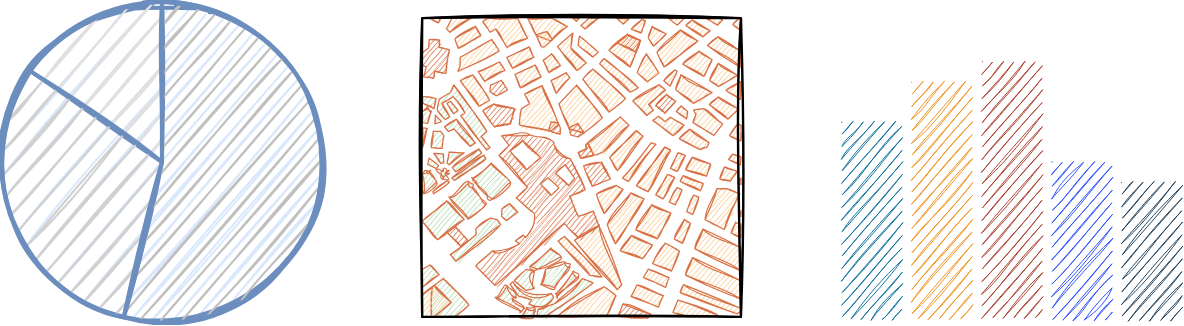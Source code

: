 <mxfile version="20.3.0" type="device"><diagram id="V0HfcqDiFWxRNufnwspw" name="Seite-1"><mxGraphModel dx="853" dy="563" grid="1" gridSize="10" guides="1" tooltips="1" connect="1" arrows="1" fold="1" page="1" pageScale="1" pageWidth="1169" pageHeight="827" math="0" shadow="0"><root><mxCell id="0"/><mxCell id="1" parent="0"/><mxCell id="vY6ecyMWrV6deBanj_l5-4" value="" style="verticalLabelPosition=bottom;shadow=0;dashed=0;align=center;html=1;verticalAlign=top;strokeWidth=1;shape=mxgraph.mockup.graphics.pieChart;strokeColor=#6c8ebf;parts=10,20,35;partColors=#e0e0e0,#d0d0d0,#c0c0c0,#b0b0b0,#a0a0a0;strokeWidth=2;sketch=1;fillColor=#dae8fc;" vertex="1" parent="1"><mxGeometry x="200" y="280" width="160" height="160" as="geometry"/></mxCell><mxCell id="vY6ecyMWrV6deBanj_l5-9" value="" style="verticalLabelPosition=bottom;shadow=0;dashed=0;align=center;html=1;verticalAlign=top;strokeWidth=1;shape=mxgraph.mockup.misc.map;sketch=1;fillColor=#f8cecc;strokeColor=#b85450;" vertex="1" parent="1"><mxGeometry x="410" y="287.95" width="160" height="150" as="geometry"/></mxCell><mxCell id="vY6ecyMWrV6deBanj_l5-25" value="" style="fillColor=#10739E;strokeColor=none;sketch=1;aspect=fixed;" vertex="1" parent="1"><mxGeometry x="620" y="340" width="29.527" height="98.4" as="geometry"/></mxCell><mxCell id="vY6ecyMWrV6deBanj_l5-28" value="" style="fillColor=#F2931E;strokeColor=none;sketch=1;aspect=fixed;" vertex="1" parent="1"><mxGeometry x="655" y="320" width="29.527" height="118.05" as="geometry"/></mxCell><mxCell id="vY6ecyMWrV6deBanj_l5-31" value="" style="fillColor=#AE4132;strokeColor=none;sketch=1;aspect=fixed;" vertex="1" parent="1"><mxGeometry x="690" y="310" width="29.527" height="127.95" as="geometry"/></mxCell><mxCell id="vY6ecyMWrV6deBanj_l5-34" value="" style="fillColor=#3053FF;strokeColor=none;sketch=1;aspect=fixed;" vertex="1" parent="1"><mxGeometry x="725" y="360" width="29.527" height="78.75" as="geometry"/></mxCell><mxCell id="vY6ecyMWrV6deBanj_l5-37" value="" style="fillColor=#23445D;strokeColor=none;sketch=1;aspect=fixed;" vertex="1" parent="1"><mxGeometry x="760" y="370" width="29.527" height="68.85" as="geometry"/></mxCell></root></mxGraphModel></diagram></mxfile>
